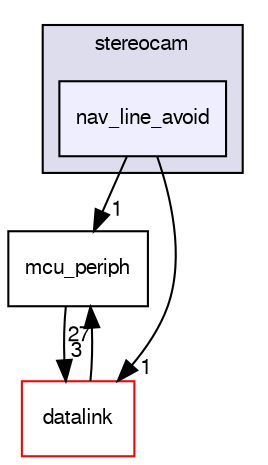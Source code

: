 digraph "sw/airborne/modules/stereocam/nav_line_avoid" {
  compound=true
  node [ fontsize="10", fontname="FreeSans"];
  edge [ labelfontsize="10", labelfontname="FreeSans"];
  subgraph clusterdir_3df9ff4d3eb13d31d58a513ba3c4e4bb {
    graph [ bgcolor="#ddddee", pencolor="black", label="stereocam" fontname="FreeSans", fontsize="10", URL="dir_3df9ff4d3eb13d31d58a513ba3c4e4bb.html"]
  dir_227931f8886fc6a6dfaec1c2d3d7d81a [shape=box, label="nav_line_avoid", style="filled", fillcolor="#eeeeff", pencolor="black", URL="dir_227931f8886fc6a6dfaec1c2d3d7d81a.html"];
  }
  dir_1ca43f6a116d741d80fb1d0555a2b198 [shape=box label="mcu_periph" URL="dir_1ca43f6a116d741d80fb1d0555a2b198.html"];
  dir_164c7aa663179b26059278e7f36078da [shape=box label="datalink" fillcolor="white" style="filled" color="red" URL="dir_164c7aa663179b26059278e7f36078da.html"];
  dir_227931f8886fc6a6dfaec1c2d3d7d81a->dir_1ca43f6a116d741d80fb1d0555a2b198 [headlabel="1", labeldistance=1.5 headhref="dir_000197_000107.html"];
  dir_227931f8886fc6a6dfaec1c2d3d7d81a->dir_164c7aa663179b26059278e7f36078da [headlabel="1", labeldistance=1.5 headhref="dir_000197_000034.html"];
  dir_1ca43f6a116d741d80fb1d0555a2b198->dir_164c7aa663179b26059278e7f36078da [headlabel="3", labeldistance=1.5 headhref="dir_000107_000034.html"];
  dir_164c7aa663179b26059278e7f36078da->dir_1ca43f6a116d741d80fb1d0555a2b198 [headlabel="27", labeldistance=1.5 headhref="dir_000034_000107.html"];
}
